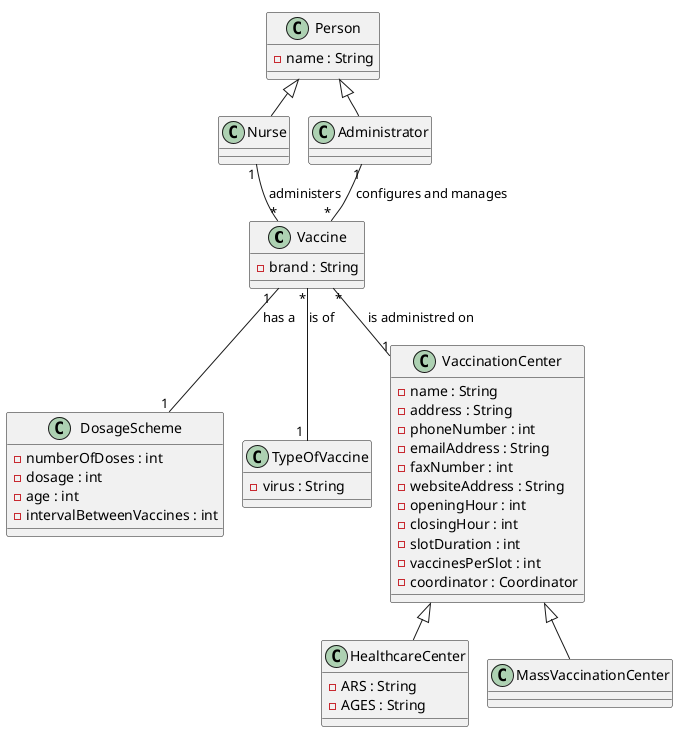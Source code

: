 @startuml
'https://plantuml.com/class-diagram
!pragma layout smetana

class Vaccine {
-brand : String

}



class DosageScheme {
-numberOfDoses : int
-dosage : int
-age : int
-intervalBetweenVaccines : int
}

Vaccine "1  " -- "1" DosageScheme : has a >

class TypeOfVaccine {
-virus : String
}

Vaccine "*" -- "1 " TypeOfVaccine : is of >


class VaccinationCenter {
-name : String
-address : String
-phoneNumber : int
-emailAddress : String
-faxNumber : int
-websiteAddress : String
-openingHour : int
-closingHour : int
-slotDuration : int
-vaccinesPerSlot : int
-coordinator : Coordinator
}

Vaccine "*" -- "1" VaccinationCenter : is administred on >
class HealthcareCenter extends VaccinationCenter {
-ARS : String
-AGES : String
}

class MassVaccinationCenter extends VaccinationCenter {

}

class Nurse extends Person{

}

class Person{
-name : String
}
class Administrator extends Person{
}

Administrator "1" -- "*" Vaccine : configures and manages
Nurse "1" -- "*" Vaccine : administers >









@enduml